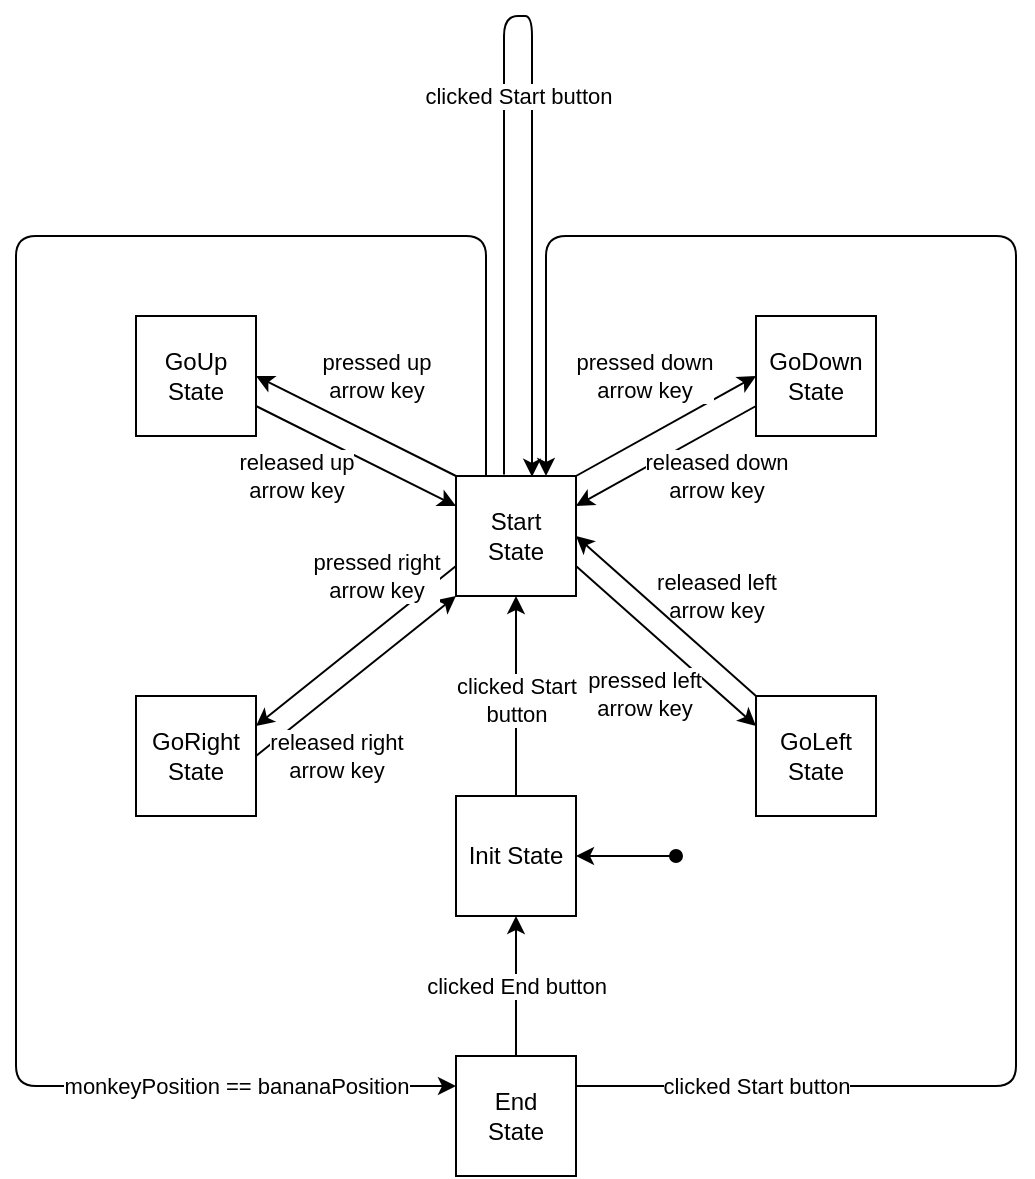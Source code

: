 <mxfile version="15.8.4" type="github" pages="2">
  <diagram id="hI7e4cZUsG9M7KaGvV4N" name="state diagram">
    <mxGraphModel dx="1370" dy="744" grid="1" gridSize="10" guides="1" tooltips="1" connect="1" arrows="1" fold="1" page="1" pageScale="1" pageWidth="827" pageHeight="1169" math="0" shadow="0">
      <root>
        <mxCell id="0" />
        <mxCell id="1" parent="0" />
        <mxCell id="IuZBLI0x4jvca_-rGV12-7" style="rounded=0;orthogonalLoop=1;jettySize=auto;html=1;exitX=0;exitY=0;exitDx=0;exitDy=0;entryX=1;entryY=0.5;entryDx=0;entryDy=0;" edge="1" parent="1" source="IuZBLI0x4jvca_-rGV12-1" target="IuZBLI0x4jvca_-rGV12-2">
          <mxGeometry relative="1" as="geometry">
            <mxPoint x="380" y="285" as="sourcePoint" />
            <mxPoint x="470" y="155" as="targetPoint" />
          </mxGeometry>
        </mxCell>
        <mxCell id="IuZBLI0x4jvca_-rGV12-18" style="edgeStyle=none;rounded=0;orthogonalLoop=1;jettySize=auto;html=1;exitX=0;exitY=0.75;exitDx=0;exitDy=0;entryX=1;entryY=0.25;entryDx=0;entryDy=0;" edge="1" parent="1" source="IuZBLI0x4jvca_-rGV12-1" target="IuZBLI0x4jvca_-rGV12-5">
          <mxGeometry relative="1" as="geometry" />
        </mxCell>
        <mxCell id="IuZBLI0x4jvca_-rGV12-23" style="edgeStyle=none;rounded=0;orthogonalLoop=1;jettySize=auto;html=1;exitX=1;exitY=0;exitDx=0;exitDy=0;entryX=0;entryY=0.5;entryDx=0;entryDy=0;startArrow=none;startFill=0;endArrow=classic;endFill=1;" edge="1" parent="1" source="IuZBLI0x4jvca_-rGV12-1" target="IuZBLI0x4jvca_-rGV12-3">
          <mxGeometry relative="1" as="geometry" />
        </mxCell>
        <mxCell id="IuZBLI0x4jvca_-rGV12-26" style="edgeStyle=none;rounded=0;orthogonalLoop=1;jettySize=auto;html=1;exitX=1;exitY=0.75;exitDx=0;exitDy=0;entryX=0;entryY=0.25;entryDx=0;entryDy=0;startArrow=none;startFill=0;endArrow=classic;endFill=1;" edge="1" parent="1" source="IuZBLI0x4jvca_-rGV12-1" target="IuZBLI0x4jvca_-rGV12-4">
          <mxGeometry relative="1" as="geometry" />
        </mxCell>
        <mxCell id="IuZBLI0x4jvca_-rGV12-38" value="released left &lt;br&gt;arrow key" style="edgeLabel;html=1;align=center;verticalAlign=middle;resizable=0;points=[];" vertex="1" connectable="0" parent="IuZBLI0x4jvca_-rGV12-26">
          <mxGeometry x="0.032" y="-4" relative="1" as="geometry">
            <mxPoint x="26" y="-29" as="offset" />
          </mxGeometry>
        </mxCell>
        <mxCell id="IuZBLI0x4jvca_-rGV12-29" style="edgeStyle=orthogonalEdgeStyle;rounded=1;orthogonalLoop=1;jettySize=auto;html=1;exitX=0.25;exitY=0;exitDx=0;exitDy=0;entryX=0;entryY=0.25;entryDx=0;entryDy=0;startArrow=none;startFill=0;endArrow=classic;endFill=1;" edge="1" parent="1" source="IuZBLI0x4jvca_-rGV12-1" target="IuZBLI0x4jvca_-rGV12-19">
          <mxGeometry relative="1" as="geometry">
            <Array as="points">
              <mxPoint x="335" y="160" />
              <mxPoint x="100" y="160" />
              <mxPoint x="100" y="585" />
            </Array>
          </mxGeometry>
        </mxCell>
        <mxCell id="IuZBLI0x4jvca_-rGV12-35" value="monkeyPosition == bananaPosition" style="edgeLabel;html=1;align=center;verticalAlign=middle;resizable=0;points=[];" vertex="1" connectable="0" parent="IuZBLI0x4jvca_-rGV12-29">
          <mxGeometry x="0.674" relative="1" as="geometry">
            <mxPoint x="53" as="offset" />
          </mxGeometry>
        </mxCell>
        <mxCell id="IuZBLI0x4jvca_-rGV12-1" value="Start&lt;br&gt;State" style="rounded=0;whiteSpace=wrap;html=1;" vertex="1" parent="1">
          <mxGeometry x="320" y="280" width="60" height="60" as="geometry" />
        </mxCell>
        <mxCell id="IuZBLI0x4jvca_-rGV12-8" style="edgeStyle=none;rounded=0;orthogonalLoop=1;jettySize=auto;html=1;exitX=1;exitY=0.75;exitDx=0;exitDy=0;entryX=0;entryY=0.25;entryDx=0;entryDy=0;" edge="1" parent="1" source="IuZBLI0x4jvca_-rGV12-2" target="IuZBLI0x4jvca_-rGV12-1">
          <mxGeometry relative="1" as="geometry">
            <mxPoint x="470" y="167" as="sourcePoint" />
            <mxPoint x="380" y="297" as="targetPoint" />
          </mxGeometry>
        </mxCell>
        <mxCell id="IuZBLI0x4jvca_-rGV12-2" value="GoUp&lt;br&gt;State" style="rounded=0;whiteSpace=wrap;html=1;" vertex="1" parent="1">
          <mxGeometry x="160" y="200" width="60" height="60" as="geometry" />
        </mxCell>
        <mxCell id="IuZBLI0x4jvca_-rGV12-24" style="edgeStyle=none;rounded=0;orthogonalLoop=1;jettySize=auto;html=1;exitX=0;exitY=0.75;exitDx=0;exitDy=0;entryX=1;entryY=0.25;entryDx=0;entryDy=0;startArrow=none;startFill=0;endArrow=classic;endFill=1;" edge="1" parent="1" source="IuZBLI0x4jvca_-rGV12-3" target="IuZBLI0x4jvca_-rGV12-1">
          <mxGeometry relative="1" as="geometry" />
        </mxCell>
        <mxCell id="IuZBLI0x4jvca_-rGV12-3" value="GoDown&lt;br&gt;State" style="rounded=0;whiteSpace=wrap;html=1;" vertex="1" parent="1">
          <mxGeometry x="470" y="200" width="60" height="60" as="geometry" />
        </mxCell>
        <mxCell id="IuZBLI0x4jvca_-rGV12-25" style="edgeStyle=none;rounded=0;orthogonalLoop=1;jettySize=auto;html=1;exitX=0;exitY=0;exitDx=0;exitDy=0;entryX=1;entryY=0.5;entryDx=0;entryDy=0;startArrow=none;startFill=0;endArrow=classic;endFill=1;" edge="1" parent="1" source="IuZBLI0x4jvca_-rGV12-4" target="IuZBLI0x4jvca_-rGV12-1">
          <mxGeometry relative="1" as="geometry" />
        </mxCell>
        <mxCell id="IuZBLI0x4jvca_-rGV12-37" value="pressed left &lt;br&gt;arrow key" style="edgeLabel;html=1;align=center;verticalAlign=middle;resizable=0;points=[];" vertex="1" connectable="0" parent="IuZBLI0x4jvca_-rGV12-25">
          <mxGeometry x="-0.062" y="-3" relative="1" as="geometry">
            <mxPoint x="-16" y="39" as="offset" />
          </mxGeometry>
        </mxCell>
        <mxCell id="IuZBLI0x4jvca_-rGV12-4" value="GoLeft&lt;br&gt;State" style="rounded=0;whiteSpace=wrap;html=1;" vertex="1" parent="1">
          <mxGeometry x="470" y="390" width="60" height="60" as="geometry" />
        </mxCell>
        <mxCell id="IuZBLI0x4jvca_-rGV12-17" style="edgeStyle=none;rounded=0;orthogonalLoop=1;jettySize=auto;html=1;exitX=1;exitY=0.5;exitDx=0;exitDy=0;entryX=0;entryY=1;entryDx=0;entryDy=0;" edge="1" parent="1" source="IuZBLI0x4jvca_-rGV12-5" target="IuZBLI0x4jvca_-rGV12-1">
          <mxGeometry relative="1" as="geometry" />
        </mxCell>
        <mxCell id="IuZBLI0x4jvca_-rGV12-5" value="GoRight&lt;br&gt;State" style="rounded=0;whiteSpace=wrap;html=1;" vertex="1" parent="1">
          <mxGeometry x="160" y="390" width="60" height="60" as="geometry" />
        </mxCell>
        <mxCell id="IuZBLI0x4jvca_-rGV12-20" style="edgeStyle=none;rounded=0;orthogonalLoop=1;jettySize=auto;html=1;exitX=1;exitY=0.5;exitDx=0;exitDy=0;startArrow=classic;startFill=1;endArrow=oval;endFill=1;" edge="1" parent="1" source="IuZBLI0x4jvca_-rGV12-16">
          <mxGeometry relative="1" as="geometry">
            <mxPoint x="430" y="470" as="targetPoint" />
          </mxGeometry>
        </mxCell>
        <mxCell id="IuZBLI0x4jvca_-rGV12-21" style="edgeStyle=none;rounded=0;orthogonalLoop=1;jettySize=auto;html=1;exitX=0.5;exitY=0;exitDx=0;exitDy=0;entryX=0.5;entryY=1;entryDx=0;entryDy=0;startArrow=none;startFill=0;endArrow=classic;endFill=1;" edge="1" parent="1" source="IuZBLI0x4jvca_-rGV12-16" target="IuZBLI0x4jvca_-rGV12-1">
          <mxGeometry relative="1" as="geometry">
            <mxPoint x="342" y="440" as="sourcePoint" />
            <mxPoint x="342" y="340" as="targetPoint" />
          </mxGeometry>
        </mxCell>
        <mxCell id="IuZBLI0x4jvca_-rGV12-45" value="clicked Start &lt;br&gt;button" style="edgeLabel;html=1;align=center;verticalAlign=middle;resizable=0;points=[];" vertex="1" connectable="0" parent="IuZBLI0x4jvca_-rGV12-21">
          <mxGeometry x="-0.04" y="4" relative="1" as="geometry">
            <mxPoint x="4" as="offset" />
          </mxGeometry>
        </mxCell>
        <mxCell id="IuZBLI0x4jvca_-rGV12-16" value="Init State" style="rounded=0;whiteSpace=wrap;html=1;" vertex="1" parent="1">
          <mxGeometry x="320" y="440" width="60" height="60" as="geometry" />
        </mxCell>
        <mxCell id="IuZBLI0x4jvca_-rGV12-30" style="edgeStyle=orthogonalEdgeStyle;rounded=1;orthogonalLoop=1;jettySize=auto;html=1;exitX=1;exitY=0.25;exitDx=0;exitDy=0;entryX=0.75;entryY=0;entryDx=0;entryDy=0;startArrow=none;startFill=0;endArrow=classic;endFill=1;" edge="1" parent="1" source="IuZBLI0x4jvca_-rGV12-19" target="IuZBLI0x4jvca_-rGV12-1">
          <mxGeometry relative="1" as="geometry">
            <Array as="points">
              <mxPoint x="600" y="585" />
              <mxPoint x="600" y="160" />
              <mxPoint x="365" y="160" />
            </Array>
          </mxGeometry>
        </mxCell>
        <mxCell id="IuZBLI0x4jvca_-rGV12-34" value="clicked Start button" style="edgeLabel;html=1;align=center;verticalAlign=middle;resizable=0;points=[];" vertex="1" connectable="0" parent="IuZBLI0x4jvca_-rGV12-30">
          <mxGeometry x="-0.684" y="-3" relative="1" as="geometry">
            <mxPoint x="-68" y="-3" as="offset" />
          </mxGeometry>
        </mxCell>
        <mxCell id="IuZBLI0x4jvca_-rGV12-33" style="edgeStyle=orthogonalEdgeStyle;rounded=1;orthogonalLoop=1;jettySize=auto;html=1;exitX=0.5;exitY=0;exitDx=0;exitDy=0;entryX=0.5;entryY=1;entryDx=0;entryDy=0;startArrow=none;startFill=0;endArrow=classic;endFill=1;" edge="1" parent="1" source="IuZBLI0x4jvca_-rGV12-19" target="IuZBLI0x4jvca_-rGV12-16">
          <mxGeometry relative="1" as="geometry">
            <mxPoint x="355" y="570" as="sourcePoint" />
            <mxPoint x="355" y="500" as="targetPoint" />
          </mxGeometry>
        </mxCell>
        <mxCell id="IuZBLI0x4jvca_-rGV12-36" value="clicked&amp;nbsp;End button" style="edgeLabel;html=1;align=center;verticalAlign=middle;resizable=0;points=[];" vertex="1" connectable="0" parent="IuZBLI0x4jvca_-rGV12-33">
          <mxGeometry relative="1" as="geometry">
            <mxPoint as="offset" />
          </mxGeometry>
        </mxCell>
        <mxCell id="IuZBLI0x4jvca_-rGV12-19" value="End&lt;br&gt;State" style="rounded=0;whiteSpace=wrap;html=1;" vertex="1" parent="1">
          <mxGeometry x="320" y="570" width="60" height="60" as="geometry" />
        </mxCell>
        <mxCell id="IuZBLI0x4jvca_-rGV12-39" value="pressed down&lt;br&gt;arrow key" style="edgeLabel;html=1;align=center;verticalAlign=middle;resizable=0;points=[];" vertex="1" connectable="0" parent="1">
          <mxGeometry x="413.998" y="230.003" as="geometry" />
        </mxCell>
        <mxCell id="IuZBLI0x4jvca_-rGV12-40" value="released down&lt;br&gt;arrow key" style="edgeLabel;html=1;align=center;verticalAlign=middle;resizable=0;points=[];" vertex="1" connectable="0" parent="1">
          <mxGeometry x="449.998" y="280.003" as="geometry" />
        </mxCell>
        <mxCell id="IuZBLI0x4jvca_-rGV12-41" value="pressed up&lt;br&gt;arrow key" style="edgeLabel;html=1;align=center;verticalAlign=middle;resizable=0;points=[];" vertex="1" connectable="0" parent="1">
          <mxGeometry x="279.998" y="230.003" as="geometry" />
        </mxCell>
        <mxCell id="IuZBLI0x4jvca_-rGV12-42" value="released up&lt;br&gt;arrow key" style="edgeLabel;html=1;align=center;verticalAlign=middle;resizable=0;points=[];" vertex="1" connectable="0" parent="1">
          <mxGeometry x="239.998" y="280.003" as="geometry" />
        </mxCell>
        <mxCell id="IuZBLI0x4jvca_-rGV12-43" value="pressed right&lt;br&gt;arrow key" style="edgeLabel;html=1;align=center;verticalAlign=middle;resizable=0;points=[];" vertex="1" connectable="0" parent="1">
          <mxGeometry x="279.998" y="330.003" as="geometry" />
        </mxCell>
        <mxCell id="IuZBLI0x4jvca_-rGV12-44" value="released right&lt;br&gt;arrow key" style="edgeLabel;html=1;align=center;verticalAlign=middle;resizable=0;points=[];" vertex="1" connectable="0" parent="1">
          <mxGeometry x="259.998" y="420.003" as="geometry" />
        </mxCell>
        <mxCell id="IuZBLI0x4jvca_-rGV12-46" style="edgeStyle=orthogonalEdgeStyle;rounded=1;orthogonalLoop=1;jettySize=auto;html=1;exitX=0.4;exitY=-0.013;exitDx=0;exitDy=0;entryX=0.627;entryY=0.007;entryDx=0;entryDy=0;startArrow=none;startFill=0;endArrow=classic;endFill=1;exitPerimeter=0;entryPerimeter=0;" edge="1" parent="1" source="IuZBLI0x4jvca_-rGV12-1" target="IuZBLI0x4jvca_-rGV12-1">
          <mxGeometry relative="1" as="geometry">
            <Array as="points">
              <mxPoint x="344" y="50" />
              <mxPoint x="358" y="50" />
              <mxPoint x="358" y="280" />
            </Array>
          </mxGeometry>
        </mxCell>
        <mxCell id="IuZBLI0x4jvca_-rGV12-47" value="clicked Start button" style="edgeLabel;html=1;align=center;verticalAlign=middle;resizable=0;points=[];" vertex="1" connectable="0" parent="IuZBLI0x4jvca_-rGV12-46">
          <mxGeometry x="0.003" relative="1" as="geometry">
            <mxPoint x="-2" y="40" as="offset" />
          </mxGeometry>
        </mxCell>
      </root>
    </mxGraphModel>
  </diagram>
  <diagram id="yKxRjNQBItv779inVnJ8" name="dcd">
    <mxGraphModel dx="2439" dy="875" grid="1" gridSize="10" guides="1" tooltips="1" connect="1" arrows="1" fold="1" page="1" pageScale="1" pageWidth="827" pageHeight="1169" math="0" shadow="0">
      <root>
        <mxCell id="Ufl5j6Zn4nnThT6jM8z7-0" />
        <mxCell id="Ufl5j6Zn4nnThT6jM8z7-1" parent="Ufl5j6Zn4nnThT6jM8z7-0" />
        <mxCell id="Ufl5j6Zn4nnThT6jM8z7-13" value="Context" style="shape=umlLifeline;perimeter=lifelinePerimeter;whiteSpace=wrap;html=1;container=1;collapsible=0;recursiveResize=0;outlineConnect=0;" vertex="1" parent="Ufl5j6Zn4nnThT6jM8z7-1">
          <mxGeometry x="1240.5" y="120" width="100" height="950" as="geometry" />
        </mxCell>
        <mxCell id="Ufl5j6Zn4nnThT6jM8z7-23" value="" style="html=1;points=[];perimeter=orthogonalPerimeter;" vertex="1" parent="Ufl5j6Zn4nnThT6jM8z7-13">
          <mxGeometry x="45" y="100" width="10" height="110" as="geometry" />
        </mxCell>
        <mxCell id="Ufl5j6Zn4nnThT6jM8z7-57" value="" style="html=1;points=[];perimeter=orthogonalPerimeter;" vertex="1" parent="Ufl5j6Zn4nnThT6jM8z7-13">
          <mxGeometry x="45" y="360" width="10" height="50" as="geometry" />
        </mxCell>
        <mxCell id="Ufl5j6Zn4nnThT6jM8z7-33" value="monkeyPosition != bananaPosition" style="shape=umlFrame;whiteSpace=wrap;html=1;width=140;height=40;" vertex="1" parent="Ufl5j6Zn4nnThT6jM8z7-1">
          <mxGeometry x="1210" y="170" width="520" height="190" as="geometry" />
        </mxCell>
        <mxCell id="Ufl5j6Zn4nnThT6jM8z7-2" value="" style="shape=umlLifeline;participant=umlActor;perimeter=lifelinePerimeter;whiteSpace=wrap;html=1;container=1;collapsible=0;recursiveResize=0;verticalAlign=top;spacingTop=36;outlineConnect=0;" vertex="1" parent="Ufl5j6Zn4nnThT6jM8z7-1">
          <mxGeometry x="-300" y="120" width="20" height="950" as="geometry" />
        </mxCell>
        <mxCell id="Ufl5j6Zn4nnThT6jM8z7-16" value="" style="html=1;points=[];perimeter=orthogonalPerimeter;" vertex="1" parent="Ufl5j6Zn4nnThT6jM8z7-2">
          <mxGeometry x="5" y="70" width="10" height="230" as="geometry" />
        </mxCell>
        <mxCell id="Ufl5j6Zn4nnThT6jM8z7-46" value="" style="html=1;points=[];perimeter=orthogonalPerimeter;" vertex="1" parent="Ufl5j6Zn4nnThT6jM8z7-2">
          <mxGeometry x="5" y="310" width="10" height="170" as="geometry" />
        </mxCell>
        <mxCell id="Ufl5j6Zn4nnThT6jM8z7-3" value="Start" style="shape=umlLifeline;perimeter=lifelinePerimeter;whiteSpace=wrap;html=1;container=1;collapsible=0;recursiveResize=0;outlineConnect=0;" vertex="1" parent="Ufl5j6Zn4nnThT6jM8z7-1">
          <mxGeometry x="160" y="120" width="100" height="950" as="geometry" />
        </mxCell>
        <mxCell id="Ufl5j6Zn4nnThT6jM8z7-20" value="" style="html=1;points=[];perimeter=orthogonalPerimeter;" vertex="1" parent="Ufl5j6Zn4nnThT6jM8z7-3">
          <mxGeometry x="45" y="90" width="10" height="150" as="geometry" />
        </mxCell>
        <mxCell id="Ufl5j6Zn4nnThT6jM8z7-4" value="End" style="shape=umlLifeline;perimeter=lifelinePerimeter;whiteSpace=wrap;html=1;container=1;collapsible=0;recursiveResize=0;outlineConnect=0;" vertex="1" parent="Ufl5j6Zn4nnThT6jM8z7-1">
          <mxGeometry x="340" y="120" width="100" height="950" as="geometry" />
        </mxCell>
        <mxCell id="Ufl5j6Zn4nnThT6jM8z7-24" value="" style="endArrow=classic;html=1;rounded=1;" edge="1" parent="Ufl5j6Zn4nnThT6jM8z7-4" target="Ufl5j6Zn4nnThT6jM8z7-13">
          <mxGeometry width="50" height="50" relative="1" as="geometry">
            <mxPoint x="-125" y="103" as="sourcePoint" />
            <mxPoint x="49.5" y="103" as="targetPoint" />
          </mxGeometry>
        </mxCell>
        <mxCell id="Ufl5j6Zn4nnThT6jM8z7-25" value="context.reset()" style="edgeLabel;html=1;align=center;verticalAlign=middle;resizable=0;points=[];" vertex="1" connectable="0" parent="Ufl5j6Zn4nnThT6jM8z7-24">
          <mxGeometry x="-0.033" y="-1" relative="1" as="geometry">
            <mxPoint x="1" y="-4" as="offset" />
          </mxGeometry>
        </mxCell>
        <mxCell id="Ufl5j6Zn4nnThT6jM8z7-54" value="" style="html=1;points=[];perimeter=orthogonalPerimeter;" vertex="1" parent="Ufl5j6Zn4nnThT6jM8z7-4">
          <mxGeometry x="45" y="337" width="10" height="93" as="geometry" />
        </mxCell>
        <mxCell id="Ufl5j6Zn4nnThT6jM8z7-62" value="" style="endArrow=none;html=1;rounded=1;startArrow=classic;startFill=1;endFill=0;dashed=1;" edge="1" parent="Ufl5j6Zn4nnThT6jM8z7-4" source="Ufl5j6Zn4nnThT6jM8z7-12">
          <mxGeometry width="50" height="50" relative="1" as="geometry">
            <mxPoint x="-130" y="420" as="sourcePoint" />
            <mxPoint x="45.0" y="420" as="targetPoint" />
          </mxGeometry>
        </mxCell>
        <mxCell id="Ufl5j6Zn4nnThT6jM8z7-63" value="return" style="edgeLabel;html=1;align=center;verticalAlign=middle;resizable=0;points=[];" vertex="1" connectable="0" parent="Ufl5j6Zn4nnThT6jM8z7-62">
          <mxGeometry x="-0.108" y="3" relative="1" as="geometry">
            <mxPoint as="offset" />
          </mxGeometry>
        </mxCell>
        <mxCell id="Ufl5j6Zn4nnThT6jM8z7-5" value="GoUp" style="shape=umlLifeline;perimeter=lifelinePerimeter;whiteSpace=wrap;html=1;container=1;collapsible=0;recursiveResize=0;outlineConnect=0;" vertex="1" parent="Ufl5j6Zn4nnThT6jM8z7-1">
          <mxGeometry x="520" y="120" width="100" height="950" as="geometry" />
        </mxCell>
        <mxCell id="Ufl5j6Zn4nnThT6jM8z7-6" value="GoDown" style="shape=umlLifeline;perimeter=lifelinePerimeter;whiteSpace=wrap;html=1;container=1;collapsible=0;recursiveResize=0;outlineConnect=0;" vertex="1" parent="Ufl5j6Zn4nnThT6jM8z7-1">
          <mxGeometry x="700" y="120" width="100" height="950" as="geometry" />
        </mxCell>
        <mxCell id="Ufl5j6Zn4nnThT6jM8z7-7" value="GoLeft" style="shape=umlLifeline;perimeter=lifelinePerimeter;whiteSpace=wrap;html=1;container=1;collapsible=0;recursiveResize=0;outlineConnect=0;" vertex="1" parent="Ufl5j6Zn4nnThT6jM8z7-1">
          <mxGeometry x="880" y="120" width="100" height="950" as="geometry" />
        </mxCell>
        <mxCell id="Ufl5j6Zn4nnThT6jM8z7-8" value="GoRight" style="shape=umlLifeline;perimeter=lifelinePerimeter;whiteSpace=wrap;html=1;container=1;collapsible=0;recursiveResize=0;outlineConnect=0;" vertex="1" parent="Ufl5j6Zn4nnThT6jM8z7-1">
          <mxGeometry x="1060" y="120" width="100" height="300" as="geometry" />
        </mxCell>
        <mxCell id="Ufl5j6Zn4nnThT6jM8z7-11" value="GameGUI" style="shape=umlLifeline;perimeter=lifelinePerimeter;whiteSpace=wrap;html=1;container=1;collapsible=0;recursiveResize=0;outlineConnect=0;" vertex="1" parent="Ufl5j6Zn4nnThT6jM8z7-1">
          <mxGeometry x="-200" y="120" width="100" height="950" as="geometry" />
        </mxCell>
        <mxCell id="Ufl5j6Zn4nnThT6jM8z7-38" value="" style="html=1;points=[];perimeter=orthogonalPerimeter;" vertex="1" parent="Ufl5j6Zn4nnThT6jM8z7-11">
          <mxGeometry x="45" y="75" width="10" height="205" as="geometry" />
        </mxCell>
        <mxCell id="Ufl5j6Zn4nnThT6jM8z7-44" value="" style="endArrow=none;html=1;rounded=1;startArrow=classic;startFill=1;endFill=0;dashed=1;" edge="1" parent="Ufl5j6Zn4nnThT6jM8z7-11">
          <mxGeometry width="50" height="50" relative="1" as="geometry">
            <mxPoint x="-90" y="270" as="sourcePoint" />
            <mxPoint x="45.0" y="270" as="targetPoint" />
          </mxGeometry>
        </mxCell>
        <mxCell id="Ufl5j6Zn4nnThT6jM8z7-45" value="return" style="edgeLabel;html=1;align=center;verticalAlign=middle;resizable=0;points=[];" vertex="1" connectable="0" parent="Ufl5j6Zn4nnThT6jM8z7-44">
          <mxGeometry x="-0.108" y="3" relative="1" as="geometry">
            <mxPoint as="offset" />
          </mxGeometry>
        </mxCell>
        <mxCell id="Ufl5j6Zn4nnThT6jM8z7-47" value="" style="html=1;points=[];perimeter=orthogonalPerimeter;" vertex="1" parent="Ufl5j6Zn4nnThT6jM8z7-11">
          <mxGeometry x="45" y="320" width="10" height="150" as="geometry" />
        </mxCell>
        <mxCell id="Ufl5j6Zn4nnThT6jM8z7-64" value="" style="endArrow=none;html=1;rounded=1;startArrow=classic;startFill=1;endFill=0;dashed=1;" edge="1" parent="Ufl5j6Zn4nnThT6jM8z7-11">
          <mxGeometry width="50" height="50" relative="1" as="geometry">
            <mxPoint x="46" y="440" as="sourcePoint" />
            <mxPoint x="231.0" y="440" as="targetPoint" />
          </mxGeometry>
        </mxCell>
        <mxCell id="Ufl5j6Zn4nnThT6jM8z7-65" value="getSquare(pos).&lt;br&gt;setText(null)&lt;br&gt;getSquare(pos).&lt;br&gt;setText(null)" style="edgeLabel;html=1;align=center;verticalAlign=middle;resizable=0;points=[];" vertex="1" connectable="0" parent="Ufl5j6Zn4nnThT6jM8z7-64">
          <mxGeometry x="-0.108" y="3" relative="1" as="geometry">
            <mxPoint as="offset" />
          </mxGeometry>
        </mxCell>
        <mxCell id="Ufl5j6Zn4nnThT6jM8z7-12" value="GameController" style="shape=umlLifeline;perimeter=lifelinePerimeter;whiteSpace=wrap;html=1;container=1;collapsible=0;recursiveResize=0;outlineConnect=0;" vertex="1" parent="Ufl5j6Zn4nnThT6jM8z7-1">
          <mxGeometry x="-20" y="120" width="100" height="950" as="geometry" />
        </mxCell>
        <mxCell id="Ufl5j6Zn4nnThT6jM8z7-17" value="" style="html=1;points=[];perimeter=orthogonalPerimeter;" vertex="1" parent="Ufl5j6Zn4nnThT6jM8z7-12">
          <mxGeometry x="45" y="80" width="10" height="170" as="geometry" />
        </mxCell>
        <mxCell id="Ufl5j6Zn4nnThT6jM8z7-51" value="" style="html=1;points=[];perimeter=orthogonalPerimeter;" vertex="1" parent="Ufl5j6Zn4nnThT6jM8z7-12">
          <mxGeometry x="45" y="330" width="10" height="120" as="geometry" />
        </mxCell>
        <mxCell id="Ufl5j6Zn4nnThT6jM8z7-52" value="" style="endArrow=classic;html=1;rounded=1;" edge="1" parent="Ufl5j6Zn4nnThT6jM8z7-12">
          <mxGeometry width="50" height="50" relative="1" as="geometry">
            <mxPoint x="-128.5" y="340" as="sourcePoint" />
            <mxPoint x="46" y="340" as="targetPoint" />
          </mxGeometry>
        </mxCell>
        <mxCell id="Ufl5j6Zn4nnThT6jM8z7-53" value="buttonListener" style="edgeLabel;html=1;align=center;verticalAlign=middle;resizable=0;points=[];" vertex="1" connectable="0" parent="Ufl5j6Zn4nnThT6jM8z7-52">
          <mxGeometry x="-0.033" y="-1" relative="1" as="geometry">
            <mxPoint y="-1" as="offset" />
          </mxGeometry>
        </mxCell>
        <mxCell id="Ufl5j6Zn4nnThT6jM8z7-14" value="MonkeyPosition" style="shape=umlLifeline;perimeter=lifelinePerimeter;whiteSpace=wrap;html=1;container=1;collapsible=0;recursiveResize=0;outlineConnect=0;" vertex="1" parent="Ufl5j6Zn4nnThT6jM8z7-1">
          <mxGeometry x="1420" y="120" width="100" height="300" as="geometry" />
        </mxCell>
        <mxCell id="Ufl5j6Zn4nnThT6jM8z7-30" value="" style="endArrow=classic;html=1;rounded=1;" edge="1" parent="Ufl5j6Zn4nnThT6jM8z7-14" target="Ufl5j6Zn4nnThT6jM8z7-15">
          <mxGeometry width="50" height="50" relative="1" as="geometry">
            <mxPoint x="-124.5" y="160" as="sourcePoint" />
            <mxPoint x="45.5" y="160" as="targetPoint" />
          </mxGeometry>
        </mxCell>
        <mxCell id="Ufl5j6Zn4nnThT6jM8z7-31" value="bananaPosistion = &lt;br&gt;new BananaPosistion(&lt;br&gt;randomX, randomY)" style="edgeLabel;html=1;align=center;verticalAlign=middle;resizable=0;points=[];" vertex="1" connectable="0" parent="Ufl5j6Zn4nnThT6jM8z7-30">
          <mxGeometry x="-0.033" y="-1" relative="1" as="geometry">
            <mxPoint x="103" y="-1" as="offset" />
          </mxGeometry>
        </mxCell>
        <mxCell id="Ufl5j6Zn4nnThT6jM8z7-26" value="" style="html=1;points=[];perimeter=orthogonalPerimeter;" vertex="1" parent="Ufl5j6Zn4nnThT6jM8z7-14">
          <mxGeometry x="45" y="110" width="10" height="100" as="geometry" />
        </mxCell>
        <mxCell id="Ufl5j6Zn4nnThT6jM8z7-15" value="BananaPostion" style="shape=umlLifeline;perimeter=lifelinePerimeter;whiteSpace=wrap;html=1;container=1;collapsible=0;recursiveResize=0;outlineConnect=0;" vertex="1" parent="Ufl5j6Zn4nnThT6jM8z7-1">
          <mxGeometry x="1600" y="120" width="100" height="300" as="geometry" />
        </mxCell>
        <mxCell id="Ufl5j6Zn4nnThT6jM8z7-27" value="" style="html=1;points=[];perimeter=orthogonalPerimeter;" vertex="1" parent="Ufl5j6Zn4nnThT6jM8z7-15">
          <mxGeometry x="45" y="110" width="10" height="100" as="geometry" />
        </mxCell>
        <mxCell id="Ufl5j6Zn4nnThT6jM8z7-18" value="" style="endArrow=classic;html=1;rounded=1;" edge="1" parent="Ufl5j6Zn4nnThT6jM8z7-1">
          <mxGeometry width="50" height="50" relative="1" as="geometry">
            <mxPoint x="-285" y="200" as="sourcePoint" />
            <mxPoint x="-150" y="200" as="targetPoint" />
          </mxGeometry>
        </mxCell>
        <mxCell id="Ufl5j6Zn4nnThT6jM8z7-19" value="clicked Start button" style="edgeLabel;html=1;align=center;verticalAlign=middle;resizable=0;points=[];" vertex="1" connectable="0" parent="Ufl5j6Zn4nnThT6jM8z7-18">
          <mxGeometry x="-0.033" y="-1" relative="1" as="geometry">
            <mxPoint y="-1" as="offset" />
          </mxGeometry>
        </mxCell>
        <mxCell id="Ufl5j6Zn4nnThT6jM8z7-21" value="" style="endArrow=classic;html=1;rounded=1;" edge="1" parent="Ufl5j6Zn4nnThT6jM8z7-1">
          <mxGeometry width="50" height="50" relative="1" as="geometry">
            <mxPoint x="35.5" y="213" as="sourcePoint" />
            <mxPoint x="210" y="213" as="targetPoint" />
          </mxGeometry>
        </mxCell>
        <mxCell id="Ufl5j6Zn4nnThT6jM8z7-22" value="new Start(gameGUI)&lt;br&gt;.doAction(context)" style="edgeLabel;html=1;align=center;verticalAlign=middle;resizable=0;points=[];" vertex="1" connectable="0" parent="Ufl5j6Zn4nnThT6jM8z7-21">
          <mxGeometry x="-0.033" y="-1" relative="1" as="geometry">
            <mxPoint x="1" y="-4" as="offset" />
          </mxGeometry>
        </mxCell>
        <mxCell id="Ufl5j6Zn4nnThT6jM8z7-28" value="" style="endArrow=classic;html=1;rounded=1;" edge="1" parent="Ufl5j6Zn4nnThT6jM8z7-1">
          <mxGeometry width="50" height="50" relative="1" as="geometry">
            <mxPoint x="1296" y="233" as="sourcePoint" />
            <mxPoint x="1466" y="233" as="targetPoint" />
          </mxGeometry>
        </mxCell>
        <mxCell id="Ufl5j6Zn4nnThT6jM8z7-29" value="monkeyPosistion = &lt;br&gt;new MonkeyPosistion(&lt;br&gt;randomX, randomY)" style="edgeLabel;html=1;align=center;verticalAlign=middle;resizable=0;points=[];" vertex="1" connectable="0" parent="Ufl5j6Zn4nnThT6jM8z7-28">
          <mxGeometry x="-0.033" y="-1" relative="1" as="geometry">
            <mxPoint x="1" y="-4" as="offset" />
          </mxGeometry>
        </mxCell>
        <mxCell id="Ufl5j6Zn4nnThT6jM8z7-34" value="" style="endArrow=none;html=1;rounded=1;startArrow=classic;startFill=1;endFill=0;dashed=1;" edge="1" parent="Ufl5j6Zn4nnThT6jM8z7-1" source="Ufl5j6Zn4nnThT6jM8z7-3">
          <mxGeometry width="50" height="50" relative="1" as="geometry">
            <mxPoint x="240" y="320" as="sourcePoint" />
            <mxPoint x="1285.0" y="320" as="targetPoint" />
          </mxGeometry>
        </mxCell>
        <mxCell id="Ufl5j6Zn4nnThT6jM8z7-35" value="return" style="edgeLabel;html=1;align=center;verticalAlign=middle;resizable=0;points=[];" vertex="1" connectable="0" parent="Ufl5j6Zn4nnThT6jM8z7-34">
          <mxGeometry x="-0.033" y="-1" relative="1" as="geometry">
            <mxPoint x="1" y="-4" as="offset" />
          </mxGeometry>
        </mxCell>
        <mxCell id="Ufl5j6Zn4nnThT6jM8z7-36" value="" style="endArrow=none;html=1;rounded=1;startArrow=classic;startFill=1;endFill=0;dashed=1;" edge="1" parent="Ufl5j6Zn4nnThT6jM8z7-1">
          <mxGeometry width="50" height="50" relative="1" as="geometry">
            <mxPoint x="30" y="340" as="sourcePoint" />
            <mxPoint x="205.0" y="340" as="targetPoint" />
          </mxGeometry>
        </mxCell>
        <mxCell id="Ufl5j6Zn4nnThT6jM8z7-41" value="return" style="edgeLabel;html=1;align=center;verticalAlign=middle;resizable=0;points=[];" vertex="1" connectable="0" parent="Ufl5j6Zn4nnThT6jM8z7-36">
          <mxGeometry x="-0.108" y="3" relative="1" as="geometry">
            <mxPoint as="offset" />
          </mxGeometry>
        </mxCell>
        <mxCell id="Ufl5j6Zn4nnThT6jM8z7-39" value="" style="endArrow=classic;html=1;rounded=1;" edge="1" parent="Ufl5j6Zn4nnThT6jM8z7-1" target="Ufl5j6Zn4nnThT6jM8z7-12">
          <mxGeometry width="50" height="50" relative="1" as="geometry">
            <mxPoint x="-145" y="207" as="sourcePoint" />
            <mxPoint x="-10" y="207" as="targetPoint" />
          </mxGeometry>
        </mxCell>
        <mxCell id="Ufl5j6Zn4nnThT6jM8z7-40" value="buttonListener" style="edgeLabel;html=1;align=center;verticalAlign=middle;resizable=0;points=[];" vertex="1" connectable="0" parent="Ufl5j6Zn4nnThT6jM8z7-39">
          <mxGeometry x="-0.033" y="-1" relative="1" as="geometry">
            <mxPoint y="-1" as="offset" />
          </mxGeometry>
        </mxCell>
        <mxCell id="Ufl5j6Zn4nnThT6jM8z7-42" value="" style="endArrow=none;html=1;rounded=1;startArrow=classic;startFill=1;endFill=0;dashed=1;" edge="1" parent="Ufl5j6Zn4nnThT6jM8z7-1">
          <mxGeometry width="50" height="50" relative="1" as="geometry">
            <mxPoint x="-150" y="360" as="sourcePoint" />
            <mxPoint x="35.0" y="360" as="targetPoint" />
          </mxGeometry>
        </mxCell>
        <mxCell id="Ufl5j6Zn4nnThT6jM8z7-43" value="getSquare(pos).&lt;br&gt;setText(&quot;Mon&quot;)&lt;br&gt;getSquare(pos).&lt;br&gt;setText(&quot;Ban&quot;)" style="edgeLabel;html=1;align=center;verticalAlign=middle;resizable=0;points=[];" vertex="1" connectable="0" parent="Ufl5j6Zn4nnThT6jM8z7-42">
          <mxGeometry x="-0.108" y="3" relative="1" as="geometry">
            <mxPoint as="offset" />
          </mxGeometry>
        </mxCell>
        <mxCell id="Ufl5j6Zn4nnThT6jM8z7-49" value="" style="endArrow=classic;html=1;rounded=1;" edge="1" parent="Ufl5j6Zn4nnThT6jM8z7-1">
          <mxGeometry width="50" height="50" relative="1" as="geometry">
            <mxPoint x="-285" y="450" as="sourcePoint" />
            <mxPoint x="-150" y="450" as="targetPoint" />
          </mxGeometry>
        </mxCell>
        <mxCell id="Ufl5j6Zn4nnThT6jM8z7-50" value="clicked End button" style="edgeLabel;html=1;align=center;verticalAlign=middle;resizable=0;points=[];" vertex="1" connectable="0" parent="Ufl5j6Zn4nnThT6jM8z7-49">
          <mxGeometry x="-0.033" y="-1" relative="1" as="geometry">
            <mxPoint y="-1" as="offset" />
          </mxGeometry>
        </mxCell>
        <mxCell id="Ufl5j6Zn4nnThT6jM8z7-55" value="" style="endArrow=classic;html=1;rounded=1;" edge="1" parent="Ufl5j6Zn4nnThT6jM8z7-1" target="Ufl5j6Zn4nnThT6jM8z7-4">
          <mxGeometry width="50" height="50" relative="1" as="geometry">
            <mxPoint x="35" y="470" as="sourcePoint" />
            <mxPoint x="209.5" y="470" as="targetPoint" />
          </mxGeometry>
        </mxCell>
        <mxCell id="Ufl5j6Zn4nnThT6jM8z7-56" value="new End(gameGUI)&lt;br&gt;.doAction(context)" style="edgeLabel;html=1;align=center;verticalAlign=middle;resizable=0;points=[];" vertex="1" connectable="0" parent="Ufl5j6Zn4nnThT6jM8z7-55">
          <mxGeometry x="-0.033" y="-1" relative="1" as="geometry">
            <mxPoint x="1" y="-4" as="offset" />
          </mxGeometry>
        </mxCell>
        <mxCell id="Ufl5j6Zn4nnThT6jM8z7-58" value="" style="endArrow=classic;html=1;rounded=1;" edge="1" parent="Ufl5j6Zn4nnThT6jM8z7-1" target="Ufl5j6Zn4nnThT6jM8z7-13">
          <mxGeometry width="50" height="50" relative="1" as="geometry">
            <mxPoint x="392.75" y="490" as="sourcePoint" />
            <mxPoint x="747.25" y="490" as="targetPoint" />
          </mxGeometry>
        </mxCell>
        <mxCell id="Ufl5j6Zn4nnThT6jM8z7-59" value="monkeyPosition = null&lt;br&gt;bananaPosition = null" style="edgeLabel;html=1;align=center;verticalAlign=middle;resizable=0;points=[];" vertex="1" connectable="0" parent="Ufl5j6Zn4nnThT6jM8z7-58">
          <mxGeometry x="-0.033" y="-1" relative="1" as="geometry">
            <mxPoint x="1" y="-4" as="offset" />
          </mxGeometry>
        </mxCell>
        <mxCell id="Ufl5j6Zn4nnThT6jM8z7-60" value="" style="endArrow=none;html=1;rounded=1;startArrow=classic;startFill=1;endFill=0;dashed=1;" edge="1" parent="Ufl5j6Zn4nnThT6jM8z7-1">
          <mxGeometry width="50" height="50" relative="1" as="geometry">
            <mxPoint x="390" y="520" as="sourcePoint" />
            <mxPoint x="1287.84" y="520" as="targetPoint" />
          </mxGeometry>
        </mxCell>
        <mxCell id="Ufl5j6Zn4nnThT6jM8z7-61" value="return" style="edgeLabel;html=1;align=center;verticalAlign=middle;resizable=0;points=[];" vertex="1" connectable="0" parent="Ufl5j6Zn4nnThT6jM8z7-60">
          <mxGeometry x="-0.033" y="-1" relative="1" as="geometry">
            <mxPoint x="1" y="-4" as="offset" />
          </mxGeometry>
        </mxCell>
        <mxCell id="Ufl5j6Zn4nnThT6jM8z7-66" value="" style="endArrow=none;html=1;rounded=1;startArrow=classic;startFill=1;endFill=0;dashed=1;" edge="1" parent="Ufl5j6Zn4nnThT6jM8z7-1">
          <mxGeometry width="50" height="50" relative="1" as="geometry">
            <mxPoint x="-290" y="580" as="sourcePoint" />
            <mxPoint x="-155.0" y="580" as="targetPoint" />
          </mxGeometry>
        </mxCell>
        <mxCell id="Ufl5j6Zn4nnThT6jM8z7-67" value="return" style="edgeLabel;html=1;align=center;verticalAlign=middle;resizable=0;points=[];" vertex="1" connectable="0" parent="Ufl5j6Zn4nnThT6jM8z7-66">
          <mxGeometry x="-0.108" y="3" relative="1" as="geometry">
            <mxPoint as="offset" />
          </mxGeometry>
        </mxCell>
      </root>
    </mxGraphModel>
  </diagram>
</mxfile>
